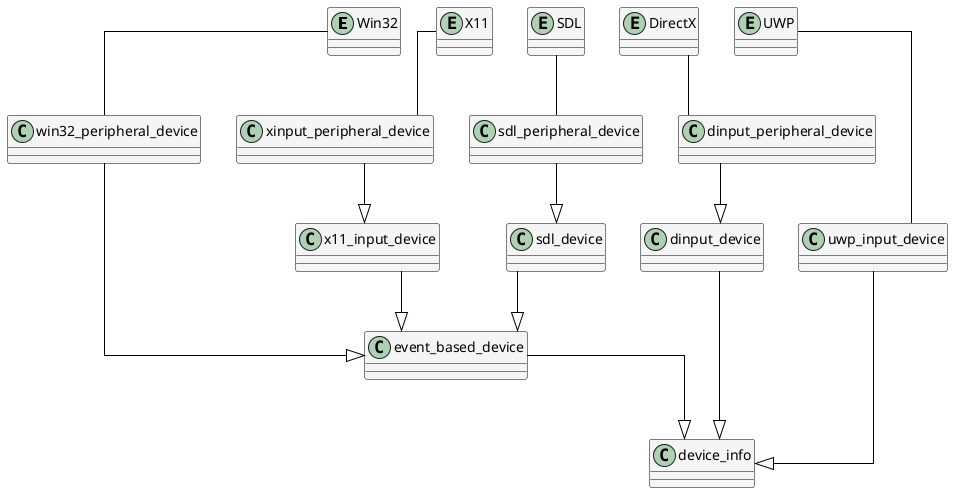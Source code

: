 @startuml
skinparam Shadowing false
skinparam LineType ortho
skinparam ArrowColor black

skinparam class {
    BackgroundColor WhiteSmoke
    BorderColor black
}

together {
	entity Win32
	entity UWP
	entity DirectX
	entity SDL
	entity X11
}

together {
	class sdl_peripheral_device
	class dinput_peripheral_device
	class win32_peripheral_device
	class xinput_peripheral_device
}

together {
	class sdl_device
	class dinput_device
	class uwp_input_device
}

event_based_device --|> device_info

dinput_device --|> device_info

dinput_peripheral_device --|> dinput_device

sdl_device --|> event_based_device

sdl_peripheral_device --|> sdl_device

uwp_input_device --|> device_info

win32_peripheral_device --|> event_based_device

x11_input_device --|> event_based_device

xinput_peripheral_device --|> x11_input_device

X11 -d- xinput_peripheral_device
Win32 -d- win32_peripheral_device
UWP -d- uwp_input_device
DirectX -d- dinput_peripheral_device
SDL -d- sdl_peripheral_device

@enduml

